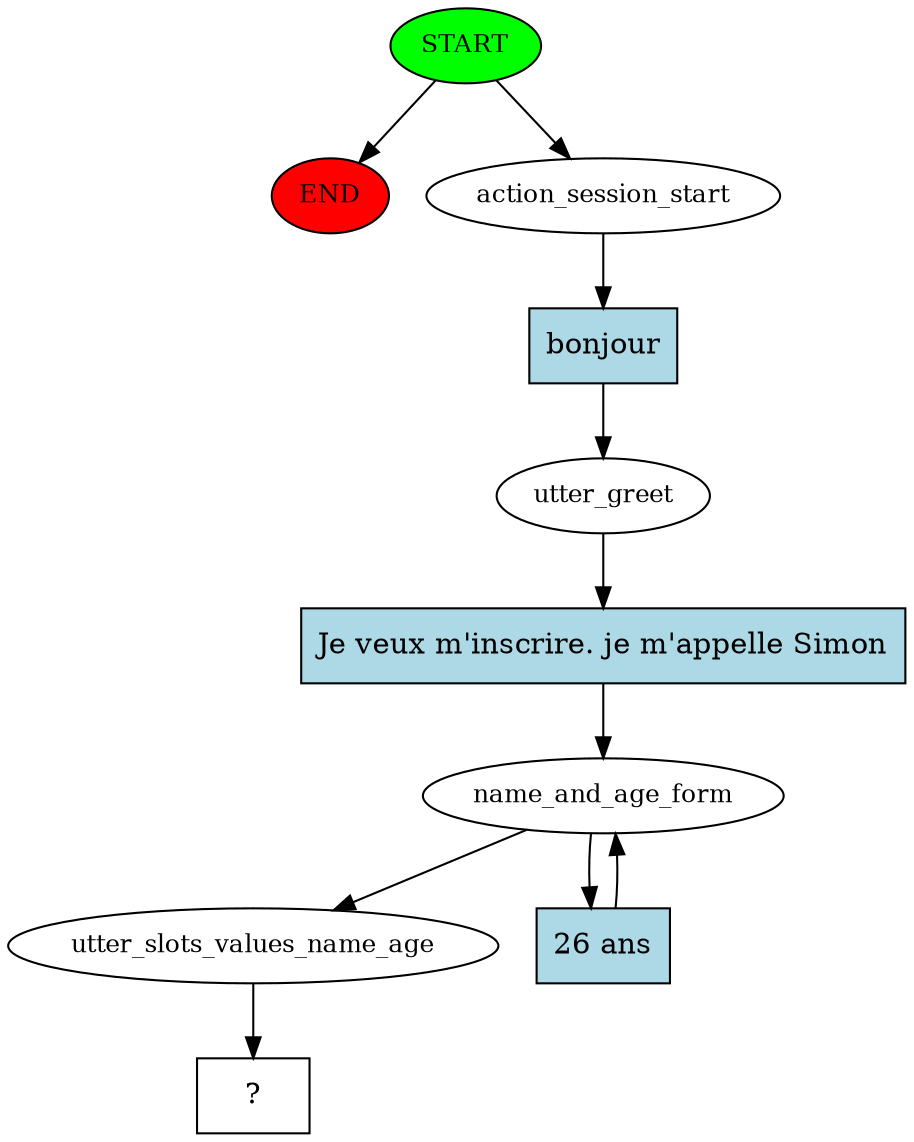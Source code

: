 digraph  {
0 [class="start active", fillcolor=green, fontsize=12, label=START, style=filled];
"-1" [class=end, fillcolor=red, fontsize=12, label=END, style=filled];
1 [class=active, fontsize=12, label=action_session_start];
2 [class=active, fontsize=12, label=utter_greet];
3 [class=active, fontsize=12, label=name_and_age_form];
5 [class=active, fontsize=12, label=utter_slots_values_name_age];
6 [class="intent dashed active", label="  ?  ", shape=rect];
7 [class="intent active", fillcolor=lightblue, label=bonjour, shape=rect, style=filled];
8 [class="intent active", fillcolor=lightblue, label="Je veux m'inscrire. je m'appelle Simon", shape=rect, style=filled];
9 [class="intent active", fillcolor=lightblue, label="26 ans", shape=rect, style=filled];
0 -> "-1"  [class="", key=NONE, label=""];
0 -> 1  [class=active, key=NONE, label=""];
1 -> 7  [class=active, key=0];
2 -> 8  [class=active, key=0];
3 -> 5  [class=active, key=NONE, label=""];
3 -> 9  [class=active, key=0];
5 -> 6  [class=active, key=NONE, label=""];
7 -> 2  [class=active, key=0];
8 -> 3  [class=active, key=0];
9 -> 3  [class=active, key=0];
}
